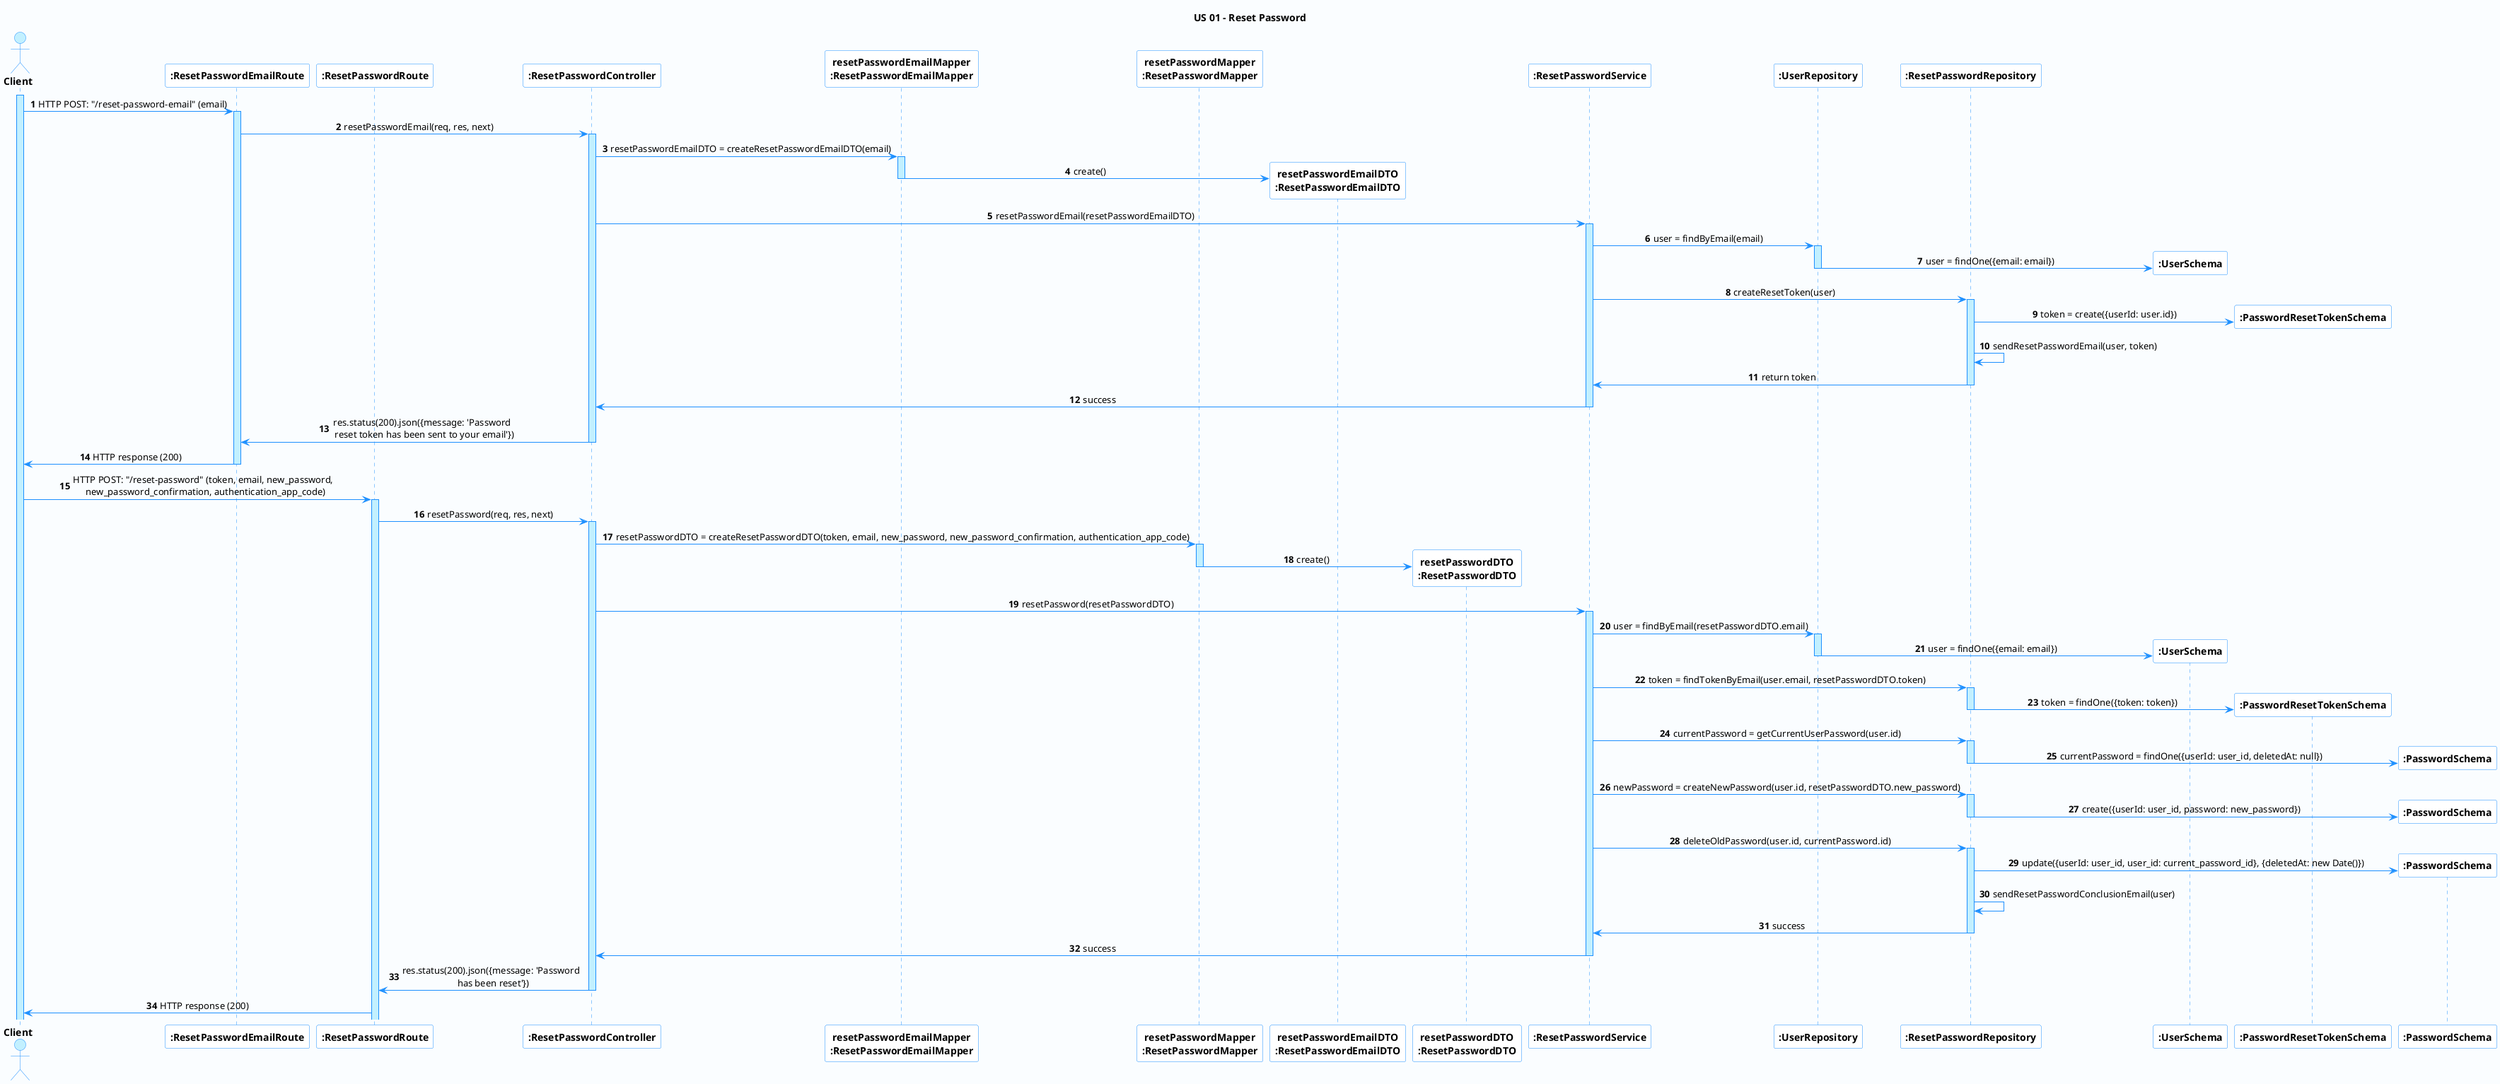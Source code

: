 @startuml

'-Style----------------------------------------------------------------------------------------------------------------

autonumber

skinparam DefaultTextAlignment center

skinparam BackgroundColor #fafdff

skinparam participant {
BackgroundColor AWS_BG_COLOR
BorderColor AWS_BORDER_COLOR
}

skinparam sequence {
LifeLineBorderColor DodgerBlue
LifeLineBackgroundColor APPLICATION

ActorBackgroundColor APPLICATION
ActorBorderColor DodgerBlue

BackgroundColor #FFFFFF
ArrowColor DodgerBlue
BorderColor DodgerBlue
ParticipantBorderColor DodgerBlue

GroupBorderColor #082642
GroupBackgroundColor APPLICATION
}

'-Title----------------------------------------------------------------------------------------------------------------

title US 01 - Reset Password

'-Actors/Participants--------------------------------------------------------------------------------------------------

actor "<b>Client" as A
participant "<b>:ResetPasswordEmailRoute" as ResetPasswordEmailRoute
participant "<b>:ResetPasswordRoute" as ResetPasswordRoute

participant "<b>:ResetPasswordController" as ResetPasswordController

participant "<b>resetPasswordEmailMapper\n<b>:ResetPasswordEmailMapper" as ResetPasswordEmailMapper
participant "<b>resetPasswordMapper\n<b>:ResetPasswordMapper" as ResetPasswordMapper

participant "<b>resetPasswordEmailDTO\n<b>:ResetPasswordEmailDTO" as ResetPasswordEmailDTO
participant "<b>resetPasswordDTO\n<b>:ResetPasswordDTO" as ResetPasswordDTO

participant "<b>:ResetPasswordService" as ResetPasswordService

participant "<b>:UserRepository" as UserRepository
participant "<b>:ResetPasswordRepository" as ResetPasswordRepository

participant "<b>:UserSchema" as UserSchema
participant "<b>:PasswordResetTokenSchema" as PasswordResetTokenSchema
participant "<b>:PasswordSchema" as PasswordSchema


'-Associations---------------------------------------------------------------------------------------------------------

activate A

A -> ResetPasswordEmailRoute: HTTP POST: "/reset-password-email" (email)
activate ResetPasswordEmailRoute

ResetPasswordEmailRoute -> ResetPasswordController: resetPasswordEmail(req, res, next)
activate ResetPasswordController

ResetPasswordController -> ResetPasswordEmailMapper: resetPasswordEmailDTO = createResetPasswordEmailDTO(email)

activate ResetPasswordEmailMapper

ResetPasswordEmailMapper -> ResetPasswordEmailDTO**: create()

deactivate ResetPasswordEmailMapper

ResetPasswordController -> ResetPasswordService: resetPasswordEmail(resetPasswordEmailDTO)

activate ResetPasswordService

ResetPasswordService -> UserRepository: user = findByEmail(email)

activate UserRepository

UserRepository -> UserSchema**: user = findOne({email: email})

deactivate UserRepository

ResetPasswordService -> ResetPasswordRepository: createResetToken(user)

activate ResetPasswordRepository

ResetPasswordRepository -> PasswordResetTokenSchema**: token = create({userId: user.id})

ResetPasswordRepository -> ResetPasswordRepository: sendResetPasswordEmail(user, token)

ResetPasswordRepository -> ResetPasswordService: return token

deactivate ResetPasswordRepository

ResetPasswordService -> ResetPasswordController: success

deactivate ResetPasswordService

ResetPasswordController -> ResetPasswordEmailRoute: res.status(200).json({message: 'Password \n reset token has been sent to your email'})

deactivate ResetPasswordController

ResetPasswordEmailRoute -> A: HTTP response (200)

deactivate ResetPasswordEmailRoute

A -> ResetPasswordRoute: HTTP POST: "/reset-password" (token, email, new_password, \n new_password_confirmation, authentication_app_code)

activate ResetPasswordRoute

ResetPasswordRoute -> ResetPasswordController: resetPassword(req, res, next)

activate ResetPasswordController

ResetPasswordController -> ResetPasswordMapper: resetPasswordDTO = createResetPasswordDTO(token, email, new_password, new_password_confirmation, authentication_app_code)

activate ResetPasswordMapper

ResetPasswordMapper -> ResetPasswordDTO**: create()

deactivate ResetPasswordMapper

ResetPasswordController -> ResetPasswordService: resetPassword(resetPasswordDTO)

activate ResetPasswordService

ResetPasswordService -> UserRepository: user = findByEmail(resetPasswordDTO.email)

activate UserRepository

UserRepository -> UserSchema**: user = findOne({email: email})

deactivate UserRepository

ResetPasswordService -> ResetPasswordRepository: token = findTokenByEmail(user.email, resetPasswordDTO.token)

activate ResetPasswordRepository

ResetPasswordRepository -> PasswordResetTokenSchema**: token = findOne({token: token})

deactivate ResetPasswordRepository

ResetPasswordService -> ResetPasswordRepository: currentPassword = getCurrentUserPassword(user.id)

activate ResetPasswordRepository

ResetPasswordRepository -> PasswordSchema**: currentPassword = findOne({userId: user_id, deletedAt: null})

deactivate ResetPasswordRepository

ResetPasswordService -> ResetPasswordRepository: newPassword = createNewPassword(user.id, resetPasswordDTO.new_password)

activate ResetPasswordRepository

ResetPasswordRepository -> PasswordSchema**: create({userId: user_id, password: new_password})

deactivate ResetPasswordRepository

ResetPasswordService -> ResetPasswordRepository: deleteOldPassword(user.id, currentPassword.id)

activate ResetPasswordRepository

ResetPasswordRepository -> PasswordSchema**: update({userId: user_id, user_id: current_password_id}, {deletedAt: new Date()})

ResetPasswordRepository -> ResetPasswordRepository: sendResetPasswordConclusionEmail(user)

ResetPasswordRepository -> ResetPasswordService: success

deactivate ResetPasswordRepository

ResetPasswordService -> ResetPasswordController: success

deactivate ResetPasswordService

ResetPasswordController -> ResetPasswordRoute: res.status(200).json({message: 'Password \n has been reset'})

deactivate ResetPasswordController

ResetPasswordRoute -> A: HTTP response (200)


'----------------------------------------------------------------------------------------------------------------------

@enduml
